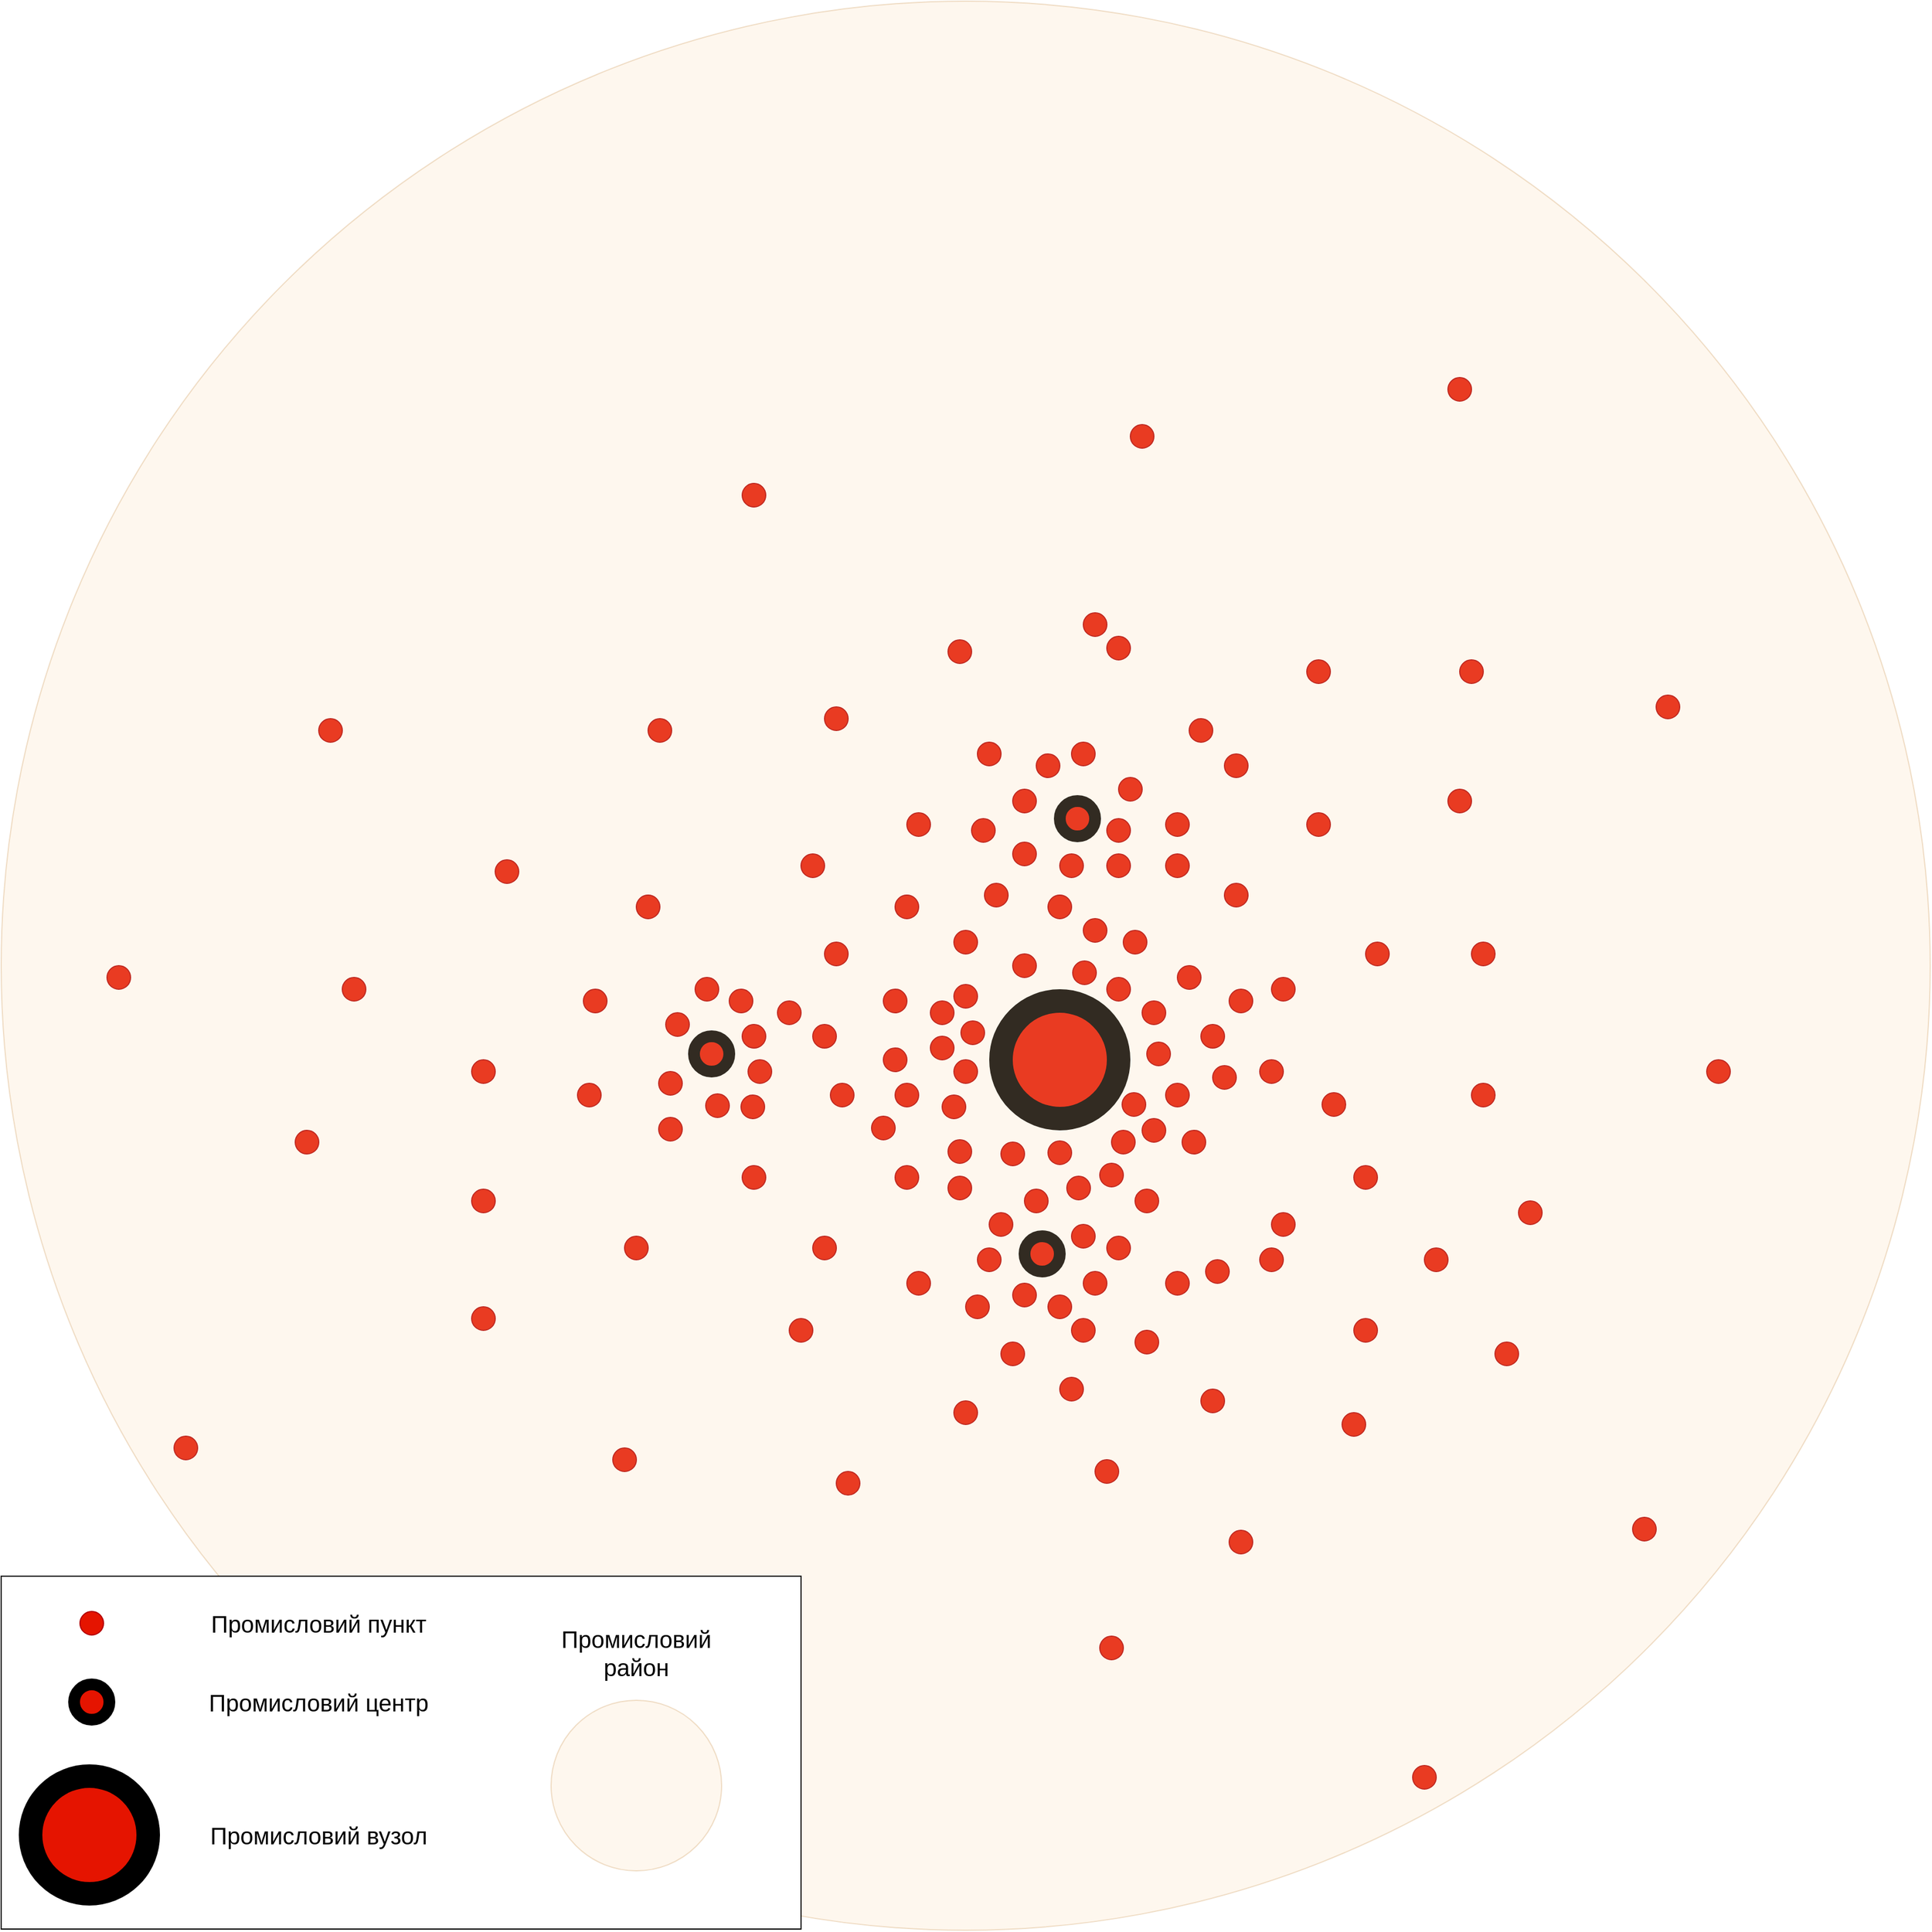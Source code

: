 <mxfile version="21.0.10" type="github">
  <diagram name="Сторінка-1" id="r7dgkBsnEA_tc87b1bkr">
    <mxGraphModel dx="2577" dy="2137" grid="1" gridSize="10" guides="1" tooltips="1" connect="1" arrows="1" fold="1" page="1" pageScale="1" pageWidth="827" pageHeight="1169" math="0" shadow="0">
      <root>
        <mxCell id="0" />
        <mxCell id="1" parent="0" />
        <mxCell id="TdsH9A1-HdxsGDDty9bt-1" value="" style="ellipse;whiteSpace=wrap;html=1;aspect=fixed;fillColor=#e51400;strokeColor=#B20000;fontColor=#ffffff;" parent="1" vertex="1">
          <mxGeometry x="370" y="760" width="20" height="20" as="geometry" />
        </mxCell>
        <mxCell id="TdsH9A1-HdxsGDDty9bt-2" value="" style="ellipse;whiteSpace=wrap;html=1;aspect=fixed;fillColor=#e51400;strokeColor=#B20000;fontColor=#ffffff;" parent="1" vertex="1">
          <mxGeometry x="210" y="940" width="20" height="20" as="geometry" />
        </mxCell>
        <mxCell id="TdsH9A1-HdxsGDDty9bt-4" value="" style="ellipse;whiteSpace=wrap;html=1;aspect=fixed;fillColor=#e51400;strokeColor=#B20000;fontColor=#ffffff;" parent="1" vertex="1">
          <mxGeometry x="404" y="870" width="20" height="20" as="geometry" />
        </mxCell>
        <mxCell id="TdsH9A1-HdxsGDDty9bt-5" value="" style="ellipse;whiteSpace=wrap;html=1;aspect=fixed;fillColor=#e51400;strokeColor=#B20000;fontColor=#ffffff;" parent="1" vertex="1">
          <mxGeometry x="510" y="760" width="20" height="20" as="geometry" />
        </mxCell>
        <mxCell id="TdsH9A1-HdxsGDDty9bt-6" value="" style="ellipse;whiteSpace=wrap;html=1;aspect=fixed;fillColor=#e51400;strokeColor=#B20000;fontColor=#ffffff;" parent="1" vertex="1">
          <mxGeometry x="350" y="980" width="20" height="20" as="geometry" />
        </mxCell>
        <mxCell id="TdsH9A1-HdxsGDDty9bt-7" value="" style="ellipse;whiteSpace=wrap;html=1;aspect=fixed;fillColor=#e51400;strokeColor=#B20000;fontColor=#ffffff;" parent="1" vertex="1">
          <mxGeometry x="510" y="920" width="20" height="20" as="geometry" />
        </mxCell>
        <mxCell id="TdsH9A1-HdxsGDDty9bt-8" value="" style="ellipse;whiteSpace=wrap;html=1;aspect=fixed;fillColor=#e51400;strokeColor=#B20000;fontColor=#ffffff;" parent="1" vertex="1">
          <mxGeometry x="590" y="850" width="20" height="20" as="geometry" />
        </mxCell>
        <mxCell id="TdsH9A1-HdxsGDDty9bt-9" value="" style="ellipse;whiteSpace=wrap;html=1;aspect=fixed;fillColor=#e51400;strokeColor=#B20000;fontColor=#ffffff;" parent="1" vertex="1">
          <mxGeometry x="290" y="830" width="20" height="20" as="geometry" />
        </mxCell>
        <mxCell id="TdsH9A1-HdxsGDDty9bt-10" value="" style="ellipse;whiteSpace=wrap;html=1;aspect=fixed;fillColor=#e51400;strokeColor=#B20000;fontColor=#ffffff;" parent="1" vertex="1">
          <mxGeometry x="440" y="680" width="20" height="20" as="geometry" />
        </mxCell>
        <mxCell id="TdsH9A1-HdxsGDDty9bt-11" value="" style="ellipse;whiteSpace=wrap;html=1;aspect=fixed;fillColor=#e51400;strokeColor=#B20000;fontColor=#ffffff;" parent="1" vertex="1">
          <mxGeometry x="430" y="940" width="20" height="20" as="geometry" />
        </mxCell>
        <mxCell id="TdsH9A1-HdxsGDDty9bt-12" value="" style="ellipse;whiteSpace=wrap;html=1;aspect=fixed;fillColor=#e51400;strokeColor=#B20000;fontColor=#ffffff;" parent="1" vertex="1">
          <mxGeometry x="430" y="780" width="20" height="20" as="geometry" />
        </mxCell>
        <mxCell id="TdsH9A1-HdxsGDDty9bt-14" value="" style="ellipse;whiteSpace=wrap;html=1;aspect=fixed;fillColor=#e51400;strokeColor=#B20000;fontColor=#ffffff;" parent="1" vertex="1">
          <mxGeometry x="290" y="760" width="20" height="20" as="geometry" />
        </mxCell>
        <mxCell id="TdsH9A1-HdxsGDDty9bt-15" value="" style="ellipse;whiteSpace=wrap;html=1;aspect=fixed;fillColor=#e51400;strokeColor=#B20000;fontColor=#ffffff;" parent="1" vertex="1">
          <mxGeometry x="563" y="788" width="20" height="20" as="geometry" />
        </mxCell>
        <mxCell id="TdsH9A1-HdxsGDDty9bt-16" value="" style="ellipse;whiteSpace=wrap;html=1;aspect=fixed;fillColor=#e51400;strokeColor=#B20000;fontColor=#ffffff;" parent="1" vertex="1">
          <mxGeometry x="520" y="690" width="20" height="20" as="geometry" />
        </mxCell>
        <mxCell id="TdsH9A1-HdxsGDDty9bt-18" value="" style="ellipse;whiteSpace=wrap;html=1;aspect=fixed;fillColor=#e51400;strokeColor=#B20000;fontColor=#ffffff;" parent="1" vertex="1">
          <mxGeometry x="351" y="676" width="20" height="20" as="geometry" />
        </mxCell>
        <mxCell id="TdsH9A1-HdxsGDDty9bt-20" value="" style="ellipse;whiteSpace=wrap;html=1;aspect=fixed;fillColor=#e51400;strokeColor=#B20000;fontColor=#ffffff;" parent="1" vertex="1">
          <mxGeometry x="520" y="890" width="20" height="20" as="geometry" />
        </mxCell>
        <mxCell id="TdsH9A1-HdxsGDDty9bt-23" value="" style="ellipse;whiteSpace=wrap;html=1;aspect=fixed;fillColor=#e51400;strokeColor=#B20000;fontColor=#ffffff;" parent="1" vertex="1">
          <mxGeometry x="200" y="850" width="20" height="20" as="geometry" />
        </mxCell>
        <mxCell id="TdsH9A1-HdxsGDDty9bt-25" value="" style="ellipse;whiteSpace=wrap;html=1;aspect=fixed;fillColor=#e51400;strokeColor=#B20000;fontColor=#ffffff;" parent="1" vertex="1">
          <mxGeometry x="190" y="750" width="20" height="20" as="geometry" />
        </mxCell>
        <mxCell id="TdsH9A1-HdxsGDDty9bt-27" value="" style="ellipse;whiteSpace=wrap;html=1;aspect=fixed;fillColor=#e51400;strokeColor=#B20000;fontColor=#ffffff;" parent="1" vertex="1">
          <mxGeometry x="480" y="610" width="20" height="20" as="geometry" />
        </mxCell>
        <mxCell id="TdsH9A1-HdxsGDDty9bt-28" value="" style="ellipse;whiteSpace=wrap;html=1;aspect=fixed;fillColor=#e51400;strokeColor=#B20000;fontColor=#ffffff;" parent="1" vertex="1">
          <mxGeometry x="380" y="585" width="20" height="20" as="geometry" />
        </mxCell>
        <mxCell id="TdsH9A1-HdxsGDDty9bt-29" value="" style="ellipse;whiteSpace=wrap;html=1;aspect=fixed;fillColor=#e51400;strokeColor=#B20000;fontColor=#ffffff;" parent="1" vertex="1">
          <mxGeometry x="250" y="650" width="20" height="20" as="geometry" />
        </mxCell>
        <mxCell id="TdsH9A1-HdxsGDDty9bt-31" value="" style="ellipse;whiteSpace=wrap;html=1;aspect=fixed;fillColor=#e51400;strokeColor=#B20000;fontColor=#ffffff;" parent="1" vertex="1">
          <mxGeometry x="460" y="1040" width="20" height="20" as="geometry" />
        </mxCell>
        <mxCell id="TdsH9A1-HdxsGDDty9bt-32" value="" style="ellipse;whiteSpace=wrap;html=1;aspect=fixed;fillColor=#e51400;strokeColor=#B20000;fontColor=#ffffff;" parent="1" vertex="1">
          <mxGeometry x="590" y="980" width="20" height="20" as="geometry" />
        </mxCell>
        <mxCell id="TdsH9A1-HdxsGDDty9bt-34" value="" style="ellipse;whiteSpace=wrap;html=1;aspect=fixed;fillColor=#e51400;strokeColor=#B20000;fontColor=#ffffff;" parent="1" vertex="1">
          <mxGeometry x="600" y="660" width="20" height="20" as="geometry" />
        </mxCell>
        <mxCell id="TdsH9A1-HdxsGDDty9bt-35" value="" style="ellipse;whiteSpace=wrap;html=1;aspect=fixed;fillColor=#e51400;strokeColor=#B20000;fontColor=#ffffff;" parent="1" vertex="1">
          <mxGeometry x="550" y="550" width="20" height="20" as="geometry" />
        </mxCell>
        <mxCell id="TdsH9A1-HdxsGDDty9bt-36" value="" style="ellipse;whiteSpace=wrap;html=1;aspect=fixed;fillColor=#e51400;strokeColor=#B20000;fontColor=#ffffff;" parent="1" vertex="1">
          <mxGeometry x="650" y="920" width="20" height="20" as="geometry" />
        </mxCell>
        <mxCell id="TdsH9A1-HdxsGDDty9bt-37" value="" style="ellipse;whiteSpace=wrap;html=1;aspect=fixed;fillColor=#e51400;strokeColor=#B20000;fontColor=#ffffff;" parent="1" vertex="1">
          <mxGeometry x="250" y="1050" width="20" height="20" as="geometry" />
        </mxCell>
        <mxCell id="TdsH9A1-HdxsGDDty9bt-38" value="" style="ellipse;whiteSpace=wrap;html=1;aspect=fixed;fillColor=#e51400;strokeColor=#B20000;fontColor=#ffffff;" parent="1" vertex="1">
          <mxGeometry x="270" y="490" width="20" height="20" as="geometry" />
        </mxCell>
        <mxCell id="TdsH9A1-HdxsGDDty9bt-39" value="" style="ellipse;whiteSpace=wrap;html=1;aspect=fixed;fillColor=#e51400;strokeColor=#B20000;fontColor=#ffffff;" parent="1" vertex="1">
          <mxGeometry x="120" y="585" width="20" height="20" as="geometry" />
        </mxCell>
        <mxCell id="TdsH9A1-HdxsGDDty9bt-40" value="" style="ellipse;whiteSpace=wrap;html=1;aspect=fixed;fillColor=#e51400;strokeColor=#B20000;fontColor=#ffffff;" parent="1" vertex="1">
          <mxGeometry x="110" y="980" width="20" height="20" as="geometry" />
        </mxCell>
        <mxCell id="TdsH9A1-HdxsGDDty9bt-41" value="" style="ellipse;whiteSpace=wrap;html=1;aspect=fixed;fillColor=#e51400;strokeColor=#B20000;fontColor=#ffffff;" parent="1" vertex="1">
          <mxGeometry x="370" y="1100" width="20" height="20" as="geometry" />
        </mxCell>
        <mxCell id="TdsH9A1-HdxsGDDty9bt-42" value="" style="ellipse;whiteSpace=wrap;html=1;aspect=fixed;fillColor=#e51400;strokeColor=#B20000;fontColor=#ffffff;" parent="1" vertex="1">
          <mxGeometry x="690" y="780" width="20" height="20" as="geometry" />
        </mxCell>
        <mxCell id="TdsH9A1-HdxsGDDty9bt-43" value="" style="ellipse;whiteSpace=wrap;html=1;aspect=fixed;fillColor=#e51400;strokeColor=#B20000;fontColor=#ffffff;" parent="1" vertex="1">
          <mxGeometry x="70" y="850" width="20" height="20" as="geometry" />
        </mxCell>
        <mxCell id="TdsH9A1-HdxsGDDty9bt-45" value="" style="ellipse;whiteSpace=wrap;html=1;aspect=fixed;fillColor=#e51400;strokeColor=#B20000;fontColor=#ffffff;" parent="1" vertex="1">
          <mxGeometry x="70" y="730" width="20" height="20" as="geometry" />
        </mxCell>
        <mxCell id="TdsH9A1-HdxsGDDty9bt-46" value="" style="ellipse;whiteSpace=wrap;html=1;aspect=fixed;fillColor=#e51400;strokeColor=#B20000;fontColor=#ffffff;" parent="1" vertex="1">
          <mxGeometry x="580" y="1060" width="20" height="20" as="geometry" />
        </mxCell>
        <mxCell id="TdsH9A1-HdxsGDDty9bt-47" value="" style="ellipse;whiteSpace=wrap;html=1;aspect=fixed;fillColor=#e51400;strokeColor=#B20000;fontColor=#ffffff;" parent="1" vertex="1">
          <mxGeometry x="450" y="470" width="20" height="20" as="geometry" />
        </mxCell>
        <mxCell id="TdsH9A1-HdxsGDDty9bt-48" value="" style="ellipse;whiteSpace=wrap;html=1;aspect=fixed;fillColor=#e51400;strokeColor=#B20000;fontColor=#ffffff;" parent="1" vertex="1">
          <mxGeometry x="140" y="460" width="20" height="20" as="geometry" />
        </mxCell>
        <mxCell id="TdsH9A1-HdxsGDDty9bt-49" value="" style="ellipse;whiteSpace=wrap;html=1;aspect=fixed;fillColor=#e51400;strokeColor=#B20000;fontColor=#ffffff;" parent="1" vertex="1">
          <mxGeometry x="210" y="550" width="20" height="20" as="geometry" />
        </mxCell>
        <mxCell id="TdsH9A1-HdxsGDDty9bt-50" value="" style="ellipse;whiteSpace=wrap;html=1;aspect=fixed;fillColor=#e51400;strokeColor=#B20000;fontColor=#ffffff;" parent="1" vertex="1">
          <mxGeometry x="710" y="1000" width="20" height="20" as="geometry" />
        </mxCell>
        <mxCell id="TdsH9A1-HdxsGDDty9bt-51" value="" style="ellipse;whiteSpace=wrap;html=1;aspect=fixed;fillColor=#e51400;strokeColor=#B20000;fontColor=#ffffff;" parent="1" vertex="1">
          <mxGeometry x="360" y="380" width="20" height="20" as="geometry" />
        </mxCell>
        <mxCell id="TdsH9A1-HdxsGDDty9bt-52" value="" style="ellipse;whiteSpace=wrap;html=1;aspect=fixed;fillColor=#e51400;strokeColor=#B20000;fontColor=#ffffff;" parent="1" vertex="1">
          <mxGeometry x="670" y="530" width="20" height="20" as="geometry" />
        </mxCell>
        <mxCell id="TdsH9A1-HdxsGDDty9bt-53" value="" style="ellipse;whiteSpace=wrap;html=1;aspect=fixed;fillColor=#e51400;strokeColor=#B20000;fontColor=#ffffff;" parent="1" vertex="1">
          <mxGeometry x="690" y="660" width="20" height="20" as="geometry" />
        </mxCell>
        <mxCell id="TdsH9A1-HdxsGDDty9bt-54" value="" style="ellipse;whiteSpace=wrap;html=1;aspect=fixed;fillColor=#e51400;strokeColor=#B20000;fontColor=#ffffff;" parent="1" vertex="1">
          <mxGeometry x="730" y="880" width="20" height="20" as="geometry" />
        </mxCell>
        <mxCell id="TdsH9A1-HdxsGDDty9bt-55" value="" style="ellipse;whiteSpace=wrap;html=1;aspect=fixed;fillColor=#e51400;strokeColor=#B20000;fontColor=#ffffff;" parent="1" vertex="1">
          <mxGeometry x="-20" y="620" width="20" height="20" as="geometry" />
        </mxCell>
        <mxCell id="TdsH9A1-HdxsGDDty9bt-56" value="" style="ellipse;whiteSpace=wrap;html=1;aspect=fixed;fillColor=#e51400;strokeColor=#B20000;fontColor=#ffffff;" parent="1" vertex="1">
          <mxGeometry x="-10" y="470" width="20" height="20" as="geometry" />
        </mxCell>
        <mxCell id="TdsH9A1-HdxsGDDty9bt-57" value="" style="ellipse;whiteSpace=wrap;html=1;aspect=fixed;fillColor=#e51400;strokeColor=#B20000;fontColor=#ffffff;" parent="1" vertex="1">
          <mxGeometry x="-70" y="780" width="20" height="20" as="geometry" />
        </mxCell>
        <mxCell id="TdsH9A1-HdxsGDDty9bt-150" value="" style="ellipse;whiteSpace=wrap;html=1;aspect=fixed;fillColor=#e51400;strokeColor=#B20000;fontColor=#ffffff;" parent="1" vertex="1">
          <mxGeometry x="350" y="490" width="20" height="20" as="geometry" />
        </mxCell>
        <mxCell id="TdsH9A1-HdxsGDDty9bt-152" value="" style="ellipse;whiteSpace=wrap;html=1;aspect=fixed;fillColor=#e51400;strokeColor=#B20000;fontColor=#ffffff;" parent="1" vertex="1">
          <mxGeometry x="380" y="400" width="20" height="20" as="geometry" />
        </mxCell>
        <mxCell id="TdsH9A1-HdxsGDDty9bt-153" value="" style="ellipse;whiteSpace=wrap;html=1;aspect=fixed;fillColor=#e51400;strokeColor=#B20000;fontColor=#ffffff;" parent="1" vertex="1">
          <mxGeometry x="550" y="420" width="20" height="20" as="geometry" />
        </mxCell>
        <mxCell id="TdsH9A1-HdxsGDDty9bt-154" value="" style="ellipse;whiteSpace=wrap;html=1;aspect=fixed;fillColor=#e51400;strokeColor=#B20000;fontColor=#ffffff;" parent="1" vertex="1">
          <mxGeometry x="245" y="403" width="20" height="20" as="geometry" />
        </mxCell>
        <mxCell id="TdsH9A1-HdxsGDDty9bt-155" value="" style="ellipse;whiteSpace=wrap;html=1;aspect=fixed;fillColor=#e51400;strokeColor=#B20000;fontColor=#ffffff;" parent="1" vertex="1">
          <mxGeometry x="-30" y="910" width="20" height="20" as="geometry" />
        </mxCell>
        <mxCell id="TdsH9A1-HdxsGDDty9bt-156" value="" style="ellipse;whiteSpace=wrap;html=1;aspect=fixed;fillColor=#e51400;strokeColor=#B20000;fontColor=#ffffff;" parent="1" vertex="1">
          <mxGeometry x="400" y="220" width="20" height="20" as="geometry" />
        </mxCell>
        <mxCell id="TdsH9A1-HdxsGDDty9bt-157" value="" style="ellipse;whiteSpace=wrap;html=1;aspect=fixed;fillColor=#e51400;strokeColor=#B20000;fontColor=#ffffff;" parent="1" vertex="1">
          <mxGeometry x="680" y="420" width="20" height="20" as="geometry" />
        </mxCell>
        <mxCell id="TdsH9A1-HdxsGDDty9bt-158" value="" style="ellipse;whiteSpace=wrap;html=1;aspect=fixed;fillColor=#e51400;strokeColor=#B20000;fontColor=#ffffff;" parent="1" vertex="1">
          <mxGeometry x="430" y="550" width="20" height="20" as="geometry" />
        </mxCell>
        <mxCell id="TdsH9A1-HdxsGDDty9bt-159" value="" style="ellipse;whiteSpace=wrap;html=1;aspect=fixed;fillColor=#e51400;strokeColor=#B20000;fontColor=#ffffff;" parent="1" vertex="1">
          <mxGeometry x="300" y="575" width="20" height="20" as="geometry" />
        </mxCell>
        <mxCell id="TdsH9A1-HdxsGDDty9bt-160" value="" style="ellipse;whiteSpace=wrap;html=1;aspect=fixed;fillColor=#e51400;strokeColor=#B20000;fontColor=#ffffff;" parent="1" vertex="1">
          <mxGeometry x="140" y="660" width="20" height="20" as="geometry" />
        </mxCell>
        <mxCell id="TdsH9A1-HdxsGDDty9bt-161" value="" style="ellipse;whiteSpace=wrap;html=1;aspect=fixed;fillColor=#e51400;strokeColor=#B20000;fontColor=#ffffff;" parent="1" vertex="1">
          <mxGeometry x="130" y="910" width="20" height="20" as="geometry" />
        </mxCell>
        <mxCell id="TdsH9A1-HdxsGDDty9bt-163" value="" style="ellipse;whiteSpace=wrap;html=1;aspect=fixed;fillColor=#e51400;strokeColor=#B20000;fontColor=#ffffff;" parent="1" vertex="1">
          <mxGeometry x="480" y="500" width="20" height="20" as="geometry" />
        </mxCell>
        <mxCell id="TdsH9A1-HdxsGDDty9bt-164" value="" style="ellipse;whiteSpace=wrap;html=1;aspect=fixed;fillColor=#e51400;strokeColor=#B20000;fontColor=#ffffff;" parent="1" vertex="1">
          <mxGeometry x="394" y="650" width="20" height="20" as="geometry" />
        </mxCell>
        <mxCell id="TdsH9A1-HdxsGDDty9bt-166" value="" style="ellipse;whiteSpace=wrap;html=1;aspect=fixed;fillColor=#e51400;strokeColor=#B20000;fontColor=#ffffff;" parent="1" vertex="1">
          <mxGeometry x="390" y="520" width="20" height="20" as="geometry" />
        </mxCell>
        <mxCell id="TdsH9A1-HdxsGDDty9bt-167" value="" style="ellipse;whiteSpace=wrap;html=1;aspect=fixed;fillColor=#e51400;strokeColor=#000000;fontColor=#ffffff;strokeWidth=10;" parent="1" vertex="1">
          <mxGeometry x="340" y="540" width="30" height="30" as="geometry" />
        </mxCell>
        <mxCell id="TdsH9A1-HdxsGDDty9bt-168" value="" style="ellipse;whiteSpace=wrap;html=1;aspect=fixed;fillColor=#e51400;strokeColor=#B20000;fontColor=#ffffff;" parent="1" vertex="1">
          <mxGeometry x="300" y="530" width="20" height="20" as="geometry" />
        </mxCell>
        <mxCell id="TdsH9A1-HdxsGDDty9bt-169" value="" style="ellipse;whiteSpace=wrap;html=1;aspect=fixed;fillColor=#e51400;strokeColor=#B20000;fontColor=#ffffff;" parent="1" vertex="1">
          <mxGeometry x="330" y="620" width="20" height="20" as="geometry" />
        </mxCell>
        <mxCell id="TdsH9A1-HdxsGDDty9bt-170" value="" style="ellipse;whiteSpace=wrap;html=1;aspect=fixed;fillColor=#e51400;strokeColor=#B20000;fontColor=#ffffff;" parent="1" vertex="1">
          <mxGeometry x="320" y="500" width="20" height="20" as="geometry" />
        </mxCell>
        <mxCell id="TdsH9A1-HdxsGDDty9bt-171" value="" style="ellipse;whiteSpace=wrap;html=1;aspect=fixed;fillColor=#e51400;strokeColor=#B20000;fontColor=#ffffff;" parent="1" vertex="1">
          <mxGeometry x="380" y="555" width="20" height="20" as="geometry" />
        </mxCell>
        <mxCell id="TdsH9A1-HdxsGDDty9bt-172" value="" style="ellipse;whiteSpace=wrap;html=1;aspect=fixed;fillColor=#e51400;strokeColor=#B20000;fontColor=#ffffff;" parent="1" vertex="1">
          <mxGeometry x="340" y="585" width="20" height="20" as="geometry" />
        </mxCell>
        <mxCell id="TdsH9A1-HdxsGDDty9bt-173" value="" style="ellipse;whiteSpace=wrap;html=1;aspect=fixed;fillColor=#e51400;strokeColor=#B20000;fontColor=#ffffff;" parent="1" vertex="1">
          <mxGeometry x="265" y="555" width="20" height="20" as="geometry" />
        </mxCell>
        <mxCell id="TdsH9A1-HdxsGDDty9bt-174" value="" style="ellipse;whiteSpace=wrap;html=1;aspect=fixed;fillColor=#e51400;strokeColor=#B20000;fontColor=#ffffff;" parent="1" vertex="1">
          <mxGeometry x="430" y="585" width="20" height="20" as="geometry" />
        </mxCell>
        <mxCell id="TdsH9A1-HdxsGDDty9bt-176" value="" style="ellipse;whiteSpace=wrap;html=1;aspect=fixed;fillColor=#e51400;strokeColor=#000000;fontColor=#ffffff;strokeWidth=10;" parent="1" vertex="1">
          <mxGeometry x="310" y="910" width="30" height="30" as="geometry" />
        </mxCell>
        <mxCell id="TdsH9A1-HdxsGDDty9bt-178" value="" style="ellipse;whiteSpace=wrap;html=1;aspect=fixed;fillColor=#e51400;strokeColor=#B20000;fontColor=#ffffff;" parent="1" vertex="1">
          <mxGeometry x="346" y="859" width="20" height="20" as="geometry" />
        </mxCell>
        <mxCell id="TdsH9A1-HdxsGDDty9bt-180" value="" style="ellipse;whiteSpace=wrap;html=1;aspect=fixed;fillColor=#e51400;strokeColor=#B20000;fontColor=#ffffff;" parent="1" vertex="1">
          <mxGeometry x="360" y="940" width="20" height="20" as="geometry" />
        </mxCell>
        <mxCell id="TdsH9A1-HdxsGDDty9bt-181" value="" style="ellipse;whiteSpace=wrap;html=1;aspect=fixed;fillColor=#e51400;strokeColor=#B20000;fontColor=#ffffff;" parent="1" vertex="1">
          <mxGeometry x="300" y="950" width="20" height="20" as="geometry" />
        </mxCell>
        <mxCell id="TdsH9A1-HdxsGDDty9bt-182" value="" style="ellipse;whiteSpace=wrap;html=1;aspect=fixed;fillColor=#e51400;strokeColor=#B20000;fontColor=#ffffff;" parent="1" vertex="1">
          <mxGeometry x="330" y="960" width="20" height="20" as="geometry" />
        </mxCell>
        <mxCell id="TdsH9A1-HdxsGDDty9bt-183" value="" style="ellipse;whiteSpace=wrap;html=1;aspect=fixed;fillColor=#e51400;strokeColor=#B20000;fontColor=#ffffff;" parent="1" vertex="1">
          <mxGeometry x="350" y="900" width="20" height="20" as="geometry" />
        </mxCell>
        <mxCell id="TdsH9A1-HdxsGDDty9bt-184" value="" style="ellipse;whiteSpace=wrap;html=1;aspect=fixed;fillColor=#e51400;strokeColor=#B20000;fontColor=#ffffff;" parent="1" vertex="1">
          <mxGeometry x="464" y="930" width="20" height="20" as="geometry" />
        </mxCell>
        <mxCell id="TdsH9A1-HdxsGDDty9bt-186" value="" style="ellipse;whiteSpace=wrap;html=1;aspect=fixed;fillColor=#e51400;strokeColor=#B20000;fontColor=#ffffff;" parent="1" vertex="1">
          <mxGeometry x="270" y="920" width="20" height="20" as="geometry" />
        </mxCell>
        <mxCell id="TdsH9A1-HdxsGDDty9bt-187" value="" style="ellipse;whiteSpace=wrap;html=1;aspect=fixed;fillColor=#e51400;strokeColor=#B20000;fontColor=#ffffff;" parent="1" vertex="1">
          <mxGeometry x="310" y="870" width="20" height="20" as="geometry" />
        </mxCell>
        <mxCell id="TdsH9A1-HdxsGDDty9bt-188" value="" style="ellipse;whiteSpace=wrap;html=1;aspect=fixed;fillColor=#e51400;strokeColor=#B20000;fontColor=#ffffff;" parent="1" vertex="1">
          <mxGeometry x="280" y="890" width="20" height="20" as="geometry" />
        </mxCell>
        <mxCell id="TdsH9A1-HdxsGDDty9bt-189" value="" style="ellipse;whiteSpace=wrap;html=1;aspect=fixed;fillColor=#e51400;strokeColor=#B20000;fontColor=#ffffff;" parent="1" vertex="1">
          <mxGeometry x="380" y="910" width="20" height="20" as="geometry" />
        </mxCell>
        <mxCell id="TdsH9A1-HdxsGDDty9bt-190" value="" style="ellipse;whiteSpace=wrap;html=1;aspect=fixed;fillColor=#e51400;strokeColor=#B20000;fontColor=#ffffff;" parent="1" vertex="1">
          <mxGeometry x="260" y="960" width="20" height="20" as="geometry" />
        </mxCell>
        <mxCell id="TdsH9A1-HdxsGDDty9bt-192" value="" style="ellipse;whiteSpace=wrap;html=1;aspect=fixed;fillColor=#e51400;strokeColor=#B20000;fontColor=#ffffff;" parent="1" vertex="1">
          <mxGeometry x="290" y="1000" width="20" height="20" as="geometry" />
        </mxCell>
        <mxCell id="TdsH9A1-HdxsGDDty9bt-193" value="" style="ellipse;whiteSpace=wrap;html=1;aspect=fixed;fillColor=#e51400;strokeColor=#B20000;fontColor=#ffffff;" parent="1" vertex="1">
          <mxGeometry x="404" y="990" width="20" height="20" as="geometry" />
        </mxCell>
        <mxCell id="TdsH9A1-HdxsGDDty9bt-194" value="" style="ellipse;whiteSpace=wrap;html=1;aspect=fixed;fillColor=#e51400;strokeColor=#B20000;fontColor=#ffffff;" parent="1" vertex="1">
          <mxGeometry x="340" y="1030" width="20" height="20" as="geometry" />
        </mxCell>
        <mxCell id="TdsH9A1-HdxsGDDty9bt-195" value="" style="ellipse;whiteSpace=wrap;html=1;aspect=fixed;fillColor=#e51400;strokeColor=#000000;fontColor=#ffffff;strokeWidth=10;" parent="1" vertex="1">
          <mxGeometry x="29" y="740" width="30" height="30" as="geometry" />
        </mxCell>
        <mxCell id="TdsH9A1-HdxsGDDty9bt-197" value="" style="ellipse;whiteSpace=wrap;html=1;aspect=fixed;fillColor=#e51400;strokeColor=#B20000;fontColor=#ffffff;" parent="1" vertex="1">
          <mxGeometry x="100" y="710" width="20" height="20" as="geometry" />
        </mxCell>
        <mxCell id="TdsH9A1-HdxsGDDty9bt-198" value="" style="ellipse;whiteSpace=wrap;html=1;aspect=fixed;fillColor=#e51400;strokeColor=#B20000;fontColor=#ffffff;" parent="1" vertex="1">
          <mxGeometry x="30" y="690" width="20" height="20" as="geometry" />
        </mxCell>
        <mxCell id="TdsH9A1-HdxsGDDty9bt-199" value="" style="ellipse;whiteSpace=wrap;html=1;aspect=fixed;fillColor=#e51400;strokeColor=#B20000;fontColor=#ffffff;" parent="1" vertex="1">
          <mxGeometry x="69" y="790" width="20" height="20" as="geometry" />
        </mxCell>
        <mxCell id="TdsH9A1-HdxsGDDty9bt-200" value="" style="ellipse;whiteSpace=wrap;html=1;aspect=fixed;fillColor=#e51400;strokeColor=#B20000;fontColor=#ffffff;" parent="1" vertex="1">
          <mxGeometry x="-1" y="770" width="20" height="20" as="geometry" />
        </mxCell>
        <mxCell id="TdsH9A1-HdxsGDDty9bt-201" value="" style="ellipse;whiteSpace=wrap;html=1;aspect=fixed;fillColor=#e51400;strokeColor=#B20000;fontColor=#ffffff;" parent="1" vertex="1">
          <mxGeometry x="145" y="780" width="20" height="20" as="geometry" />
        </mxCell>
        <mxCell id="TdsH9A1-HdxsGDDty9bt-202" value="" style="ellipse;whiteSpace=wrap;html=1;aspect=fixed;fillColor=#e51400;strokeColor=#B20000;fontColor=#ffffff;" parent="1" vertex="1">
          <mxGeometry x="75" y="760" width="20" height="20" as="geometry" />
        </mxCell>
        <mxCell id="TdsH9A1-HdxsGDDty9bt-204" value="" style="ellipse;whiteSpace=wrap;html=1;aspect=fixed;fillColor=#e51400;strokeColor=#B20000;fontColor=#ffffff;" parent="1" vertex="1">
          <mxGeometry x="5" y="720" width="20" height="20" as="geometry" />
        </mxCell>
        <mxCell id="TdsH9A1-HdxsGDDty9bt-205" value="" style="ellipse;whiteSpace=wrap;html=1;aspect=fixed;fillColor=#e51400;strokeColor=#B20000;fontColor=#ffffff;" parent="1" vertex="1">
          <mxGeometry x="-65" y="700" width="20" height="20" as="geometry" />
        </mxCell>
        <mxCell id="TdsH9A1-HdxsGDDty9bt-206" value="" style="ellipse;whiteSpace=wrap;html=1;aspect=fixed;fillColor=#e51400;strokeColor=#B20000;fontColor=#ffffff;" parent="1" vertex="1">
          <mxGeometry x="-1" y="809" width="20" height="20" as="geometry" />
        </mxCell>
        <mxCell id="TdsH9A1-HdxsGDDty9bt-207" value="" style="ellipse;whiteSpace=wrap;html=1;aspect=fixed;fillColor=#e51400;strokeColor=#B20000;fontColor=#ffffff;" parent="1" vertex="1">
          <mxGeometry x="39" y="789" width="20" height="20" as="geometry" />
        </mxCell>
        <mxCell id="TdsH9A1-HdxsGDDty9bt-208" value="" style="ellipse;whiteSpace=wrap;html=1;aspect=fixed;fillColor=#e51400;strokeColor=#B20000;fontColor=#ffffff;" parent="1" vertex="1">
          <mxGeometry x="59" y="700" width="20" height="20" as="geometry" />
        </mxCell>
        <mxCell id="TdsH9A1-HdxsGDDty9bt-209" value="" style="ellipse;whiteSpace=wrap;html=1;aspect=fixed;fillColor=#e51400;strokeColor=#B20000;fontColor=#ffffff;" parent="1" vertex="1">
          <mxGeometry x="-40" y="1090" width="20" height="20" as="geometry" />
        </mxCell>
        <mxCell id="TdsH9A1-HdxsGDDty9bt-210" value="" style="ellipse;whiteSpace=wrap;html=1;aspect=fixed;fillColor=#e51400;strokeColor=#B20000;fontColor=#ffffff;" parent="1" vertex="1">
          <mxGeometry x="150" y="1110" width="20" height="20" as="geometry" />
        </mxCell>
        <mxCell id="TdsH9A1-HdxsGDDty9bt-211" value="" style="ellipse;whiteSpace=wrap;html=1;aspect=fixed;fillColor=#e51400;strokeColor=#B20000;fontColor=#ffffff;" parent="1" vertex="1">
          <mxGeometry x="374" y="1250" width="20" height="20" as="geometry" />
        </mxCell>
        <mxCell id="TdsH9A1-HdxsGDDty9bt-212" value="" style="ellipse;whiteSpace=wrap;html=1;aspect=fixed;fillColor=#e51400;strokeColor=#B20000;fontColor=#ffffff;" parent="1" vertex="1">
          <mxGeometry x="640" y="1360" width="20" height="20" as="geometry" />
        </mxCell>
        <mxCell id="TdsH9A1-HdxsGDDty9bt-213" value="" style="ellipse;whiteSpace=wrap;html=1;aspect=fixed;fillColor=#e51400;strokeColor=#B20000;fontColor=#ffffff;" parent="1" vertex="1">
          <mxGeometry x="827" y="1149" width="20" height="20" as="geometry" />
        </mxCell>
        <mxCell id="TdsH9A1-HdxsGDDty9bt-214" value="" style="ellipse;whiteSpace=wrap;html=1;aspect=fixed;fillColor=#e51400;strokeColor=#B20000;fontColor=#ffffff;" parent="1" vertex="1">
          <mxGeometry x="890" y="760" width="20" height="20" as="geometry" />
        </mxCell>
        <mxCell id="TdsH9A1-HdxsGDDty9bt-215" value="" style="ellipse;whiteSpace=wrap;html=1;aspect=fixed;fillColor=#e51400;strokeColor=#B20000;fontColor=#ffffff;" parent="1" vertex="1">
          <mxGeometry x="70" y="270" width="20" height="20" as="geometry" />
        </mxCell>
        <mxCell id="TdsH9A1-HdxsGDDty9bt-216" value="" style="ellipse;whiteSpace=wrap;html=1;aspect=fixed;fillColor=#e51400;strokeColor=#B20000;fontColor=#ffffff;" parent="1" vertex="1">
          <mxGeometry x="847" y="450" width="20" height="20" as="geometry" />
        </mxCell>
        <mxCell id="TdsH9A1-HdxsGDDty9bt-217" value="" style="ellipse;whiteSpace=wrap;html=1;aspect=fixed;fillColor=#e51400;strokeColor=#B20000;fontColor=#ffffff;" parent="1" vertex="1">
          <mxGeometry x="484" y="1160" width="20" height="20" as="geometry" />
        </mxCell>
        <mxCell id="TdsH9A1-HdxsGDDty9bt-218" value="" style="ellipse;whiteSpace=wrap;html=1;aspect=fixed;fillColor=#e51400;strokeColor=#B20000;fontColor=#ffffff;" parent="1" vertex="1">
          <mxGeometry x="-290" y="470" width="20" height="20" as="geometry" />
        </mxCell>
        <mxCell id="TdsH9A1-HdxsGDDty9bt-219" value="" style="ellipse;whiteSpace=wrap;html=1;aspect=fixed;fillColor=#e51400;strokeColor=#B20000;fontColor=#ffffff;" parent="1" vertex="1">
          <mxGeometry x="-160" y="760" width="20" height="20" as="geometry" />
        </mxCell>
        <mxCell id="TdsH9A1-HdxsGDDty9bt-220" value="" style="ellipse;whiteSpace=wrap;html=1;aspect=fixed;fillColor=#e51400;strokeColor=#B20000;fontColor=#ffffff;" parent="1" vertex="1">
          <mxGeometry x="-160" y="870" width="20" height="20" as="geometry" />
        </mxCell>
        <mxCell id="TdsH9A1-HdxsGDDty9bt-221" value="" style="ellipse;whiteSpace=wrap;html=1;aspect=fixed;fillColor=#e51400;strokeColor=#B20000;fontColor=#ffffff;" parent="1" vertex="1">
          <mxGeometry x="-140" y="590" width="20" height="20" as="geometry" />
        </mxCell>
        <mxCell id="TdsH9A1-HdxsGDDty9bt-222" value="" style="ellipse;whiteSpace=wrap;html=1;aspect=fixed;fillColor=#e51400;strokeColor=#B20000;fontColor=#ffffff;" parent="1" vertex="1">
          <mxGeometry x="-310" y="820" width="20" height="20" as="geometry" />
        </mxCell>
        <mxCell id="TdsH9A1-HdxsGDDty9bt-223" value="" style="ellipse;whiteSpace=wrap;html=1;aspect=fixed;fillColor=#e51400;strokeColor=#B20000;fontColor=#ffffff;" parent="1" vertex="1">
          <mxGeometry x="-270" y="690" width="20" height="20" as="geometry" />
        </mxCell>
        <mxCell id="TdsH9A1-HdxsGDDty9bt-224" value="" style="ellipse;whiteSpace=wrap;html=1;aspect=fixed;fillColor=#e51400;strokeColor=#B20000;fontColor=#ffffff;" parent="1" vertex="1">
          <mxGeometry x="-160" y="970" width="20" height="20" as="geometry" />
        </mxCell>
        <mxCell id="TdsH9A1-HdxsGDDty9bt-225" value="" style="ellipse;whiteSpace=wrap;html=1;aspect=fixed;fillColor=#e51400;strokeColor=#B20000;fontColor=#ffffff;" parent="1" vertex="1">
          <mxGeometry x="-470" y="680" width="20" height="20" as="geometry" />
        </mxCell>
        <mxCell id="TdsH9A1-HdxsGDDty9bt-226" value="" style="ellipse;whiteSpace=wrap;html=1;aspect=fixed;fillColor=#e51400;strokeColor=#B20000;fontColor=#ffffff;" parent="1" vertex="1">
          <mxGeometry x="-413" y="1080" width="20" height="20" as="geometry" />
        </mxCell>
        <mxCell id="TdsH9A1-HdxsGDDty9bt-228" value="" style="ellipse;whiteSpace=wrap;html=1;aspect=fixed;fillColor=#e51400;strokeColor=#000000;fontColor=#ffffff;strokeWidth=20;" parent="1" vertex="1">
          <mxGeometry x="290" y="710" width="100" height="100" as="geometry" />
        </mxCell>
        <mxCell id="TdsH9A1-HdxsGDDty9bt-229" value="" style="ellipse;whiteSpace=wrap;html=1;aspect=fixed;fillColor=#e51400;strokeColor=#B20000;fontColor=#ffffff;" parent="1" vertex="1">
          <mxGeometry x="190" y="700" width="20" height="20" as="geometry" />
        </mxCell>
        <mxCell id="TdsH9A1-HdxsGDDty9bt-230" value="" style="ellipse;whiteSpace=wrap;html=1;aspect=fixed;fillColor=#e51400;strokeColor=#B20000;fontColor=#ffffff;" parent="1" vertex="1">
          <mxGeometry x="230" y="710" width="20" height="20" as="geometry" />
        </mxCell>
        <mxCell id="TdsH9A1-HdxsGDDty9bt-231" value="" style="ellipse;whiteSpace=wrap;html=1;aspect=fixed;fillColor=#e51400;strokeColor=#B20000;fontColor=#ffffff;" parent="1" vertex="1">
          <mxGeometry x="240" y="790" width="20" height="20" as="geometry" />
        </mxCell>
        <mxCell id="TdsH9A1-HdxsGDDty9bt-232" value="" style="ellipse;whiteSpace=wrap;html=1;aspect=fixed;fillColor=#e51400;strokeColor=#B20000;fontColor=#ffffff;" parent="1" vertex="1">
          <mxGeometry x="384" y="820" width="20" height="20" as="geometry" />
        </mxCell>
        <mxCell id="TdsH9A1-HdxsGDDty9bt-234" value="" style="ellipse;whiteSpace=wrap;html=1;aspect=fixed;fillColor=#e51400;strokeColor=#B20000;fontColor=#ffffff;" parent="1" vertex="1">
          <mxGeometry x="300" y="670" width="20" height="20" as="geometry" />
        </mxCell>
        <mxCell id="TdsH9A1-HdxsGDDty9bt-235" value="" style="ellipse;whiteSpace=wrap;html=1;aspect=fixed;fillColor=#e51400;strokeColor=#B20000;fontColor=#ffffff;" parent="1" vertex="1">
          <mxGeometry x="410" y="710" width="20" height="20" as="geometry" />
        </mxCell>
        <mxCell id="TdsH9A1-HdxsGDDty9bt-236" value="" style="ellipse;whiteSpace=wrap;html=1;aspect=fixed;fillColor=#e51400;strokeColor=#B20000;fontColor=#ffffff;" parent="1" vertex="1">
          <mxGeometry x="444" y="820" width="20" height="20" as="geometry" />
        </mxCell>
        <mxCell id="TdsH9A1-HdxsGDDty9bt-237" value="" style="ellipse;whiteSpace=wrap;html=1;aspect=fixed;fillColor=#e51400;strokeColor=#B20000;fontColor=#ffffff;" parent="1" vertex="1">
          <mxGeometry x="230" y="740" width="20" height="20" as="geometry" />
        </mxCell>
        <mxCell id="TdsH9A1-HdxsGDDty9bt-238" value="" style="ellipse;whiteSpace=wrap;html=1;aspect=fixed;fillColor=#e51400;strokeColor=#B20000;fontColor=#ffffff;" parent="1" vertex="1">
          <mxGeometry x="250" y="696" width="20" height="20" as="geometry" />
        </mxCell>
        <mxCell id="TdsH9A1-HdxsGDDty9bt-239" value="" style="ellipse;whiteSpace=wrap;html=1;aspect=fixed;fillColor=#e51400;strokeColor=#B20000;fontColor=#ffffff;" parent="1" vertex="1">
          <mxGeometry x="256" y="727" width="20" height="20" as="geometry" />
        </mxCell>
        <mxCell id="TdsH9A1-HdxsGDDty9bt-240" value="" style="ellipse;whiteSpace=wrap;html=1;aspect=fixed;fillColor=#e51400;strokeColor=#B20000;fontColor=#ffffff;" parent="1" vertex="1">
          <mxGeometry x="414" y="745" width="20" height="20" as="geometry" />
        </mxCell>
        <mxCell id="TdsH9A1-HdxsGDDty9bt-241" value="" style="ellipse;whiteSpace=wrap;html=1;aspect=fixed;fillColor=#e51400;strokeColor=#B20000;fontColor=#ffffff;" parent="1" vertex="1">
          <mxGeometry x="393" y="788" width="20" height="20" as="geometry" />
        </mxCell>
        <mxCell id="TdsH9A1-HdxsGDDty9bt-242" value="" style="ellipse;whiteSpace=wrap;html=1;aspect=fixed;fillColor=#e51400;strokeColor=#B20000;fontColor=#ffffff;" parent="1" vertex="1">
          <mxGeometry x="380" y="690" width="20" height="20" as="geometry" />
        </mxCell>
        <mxCell id="TdsH9A1-HdxsGDDty9bt-243" value="" style="ellipse;whiteSpace=wrap;html=1;aspect=fixed;fillColor=#e51400;strokeColor=#B20000;fontColor=#ffffff;" parent="1" vertex="1">
          <mxGeometry x="250" y="760" width="20" height="20" as="geometry" />
        </mxCell>
        <mxCell id="TdsH9A1-HdxsGDDty9bt-244" value="" style="ellipse;whiteSpace=wrap;html=1;aspect=fixed;fillColor=#e51400;strokeColor=#B20000;fontColor=#ffffff;" parent="1" vertex="1">
          <mxGeometry x="330" y="829" width="20" height="20" as="geometry" />
        </mxCell>
        <mxCell id="TdsH9A1-HdxsGDDty9bt-245" value="" style="ellipse;whiteSpace=wrap;html=1;aspect=fixed;fillColor=#e51400;strokeColor=#B20000;fontColor=#ffffff;" parent="1" vertex="1">
          <mxGeometry x="410" y="810" width="20" height="20" as="geometry" />
        </mxCell>
        <mxCell id="TdsH9A1-HdxsGDDty9bt-246" value="" style="ellipse;whiteSpace=wrap;html=1;aspect=fixed;fillColor=#e51400;strokeColor=#B20000;fontColor=#ffffff;" parent="1" vertex="1">
          <mxGeometry x="180" y="808" width="20" height="20" as="geometry" />
        </mxCell>
        <mxCell id="TdsH9A1-HdxsGDDty9bt-247" value="" style="ellipse;whiteSpace=wrap;html=1;aspect=fixed;fillColor=#e51400;strokeColor=#B20000;fontColor=#ffffff;" parent="1" vertex="1">
          <mxGeometry x="460" y="730" width="20" height="20" as="geometry" />
        </mxCell>
        <mxCell id="TdsH9A1-HdxsGDDty9bt-248" value="" style="ellipse;whiteSpace=wrap;html=1;aspect=fixed;fillColor=#e51400;strokeColor=#B20000;fontColor=#ffffff;" parent="1" vertex="1">
          <mxGeometry x="245" y="859" width="20" height="20" as="geometry" />
        </mxCell>
        <mxCell id="TdsH9A1-HdxsGDDty9bt-249" value="" style="ellipse;whiteSpace=wrap;html=1;aspect=fixed;fillColor=#e51400;strokeColor=#B20000;fontColor=#ffffff;" parent="1" vertex="1">
          <mxGeometry x="276" y="610" width="20" height="20" as="geometry" />
        </mxCell>
        <mxCell id="TdsH9A1-HdxsGDDty9bt-250" value="" style="ellipse;whiteSpace=wrap;html=1;aspect=fixed;fillColor=#e51400;strokeColor=#B20000;fontColor=#ffffff;" parent="1" vertex="1">
          <mxGeometry x="200" y="620" width="20" height="20" as="geometry" />
        </mxCell>
        <mxCell id="TdsH9A1-HdxsGDDty9bt-251" value="" style="ellipse;whiteSpace=wrap;html=1;aspect=fixed;fillColor=#e51400;strokeColor=#B20000;fontColor=#ffffff;" parent="1" vertex="1">
          <mxGeometry x="130" y="730" width="20" height="20" as="geometry" />
        </mxCell>
        <mxCell id="TdsH9A1-HdxsGDDty9bt-252" value="" style="ellipse;whiteSpace=wrap;html=1;aspect=fixed;fillColor=#e51400;strokeColor=#B20000;fontColor=#ffffff;" parent="1" vertex="1">
          <mxGeometry x="484" y="700" width="20" height="20" as="geometry" />
        </mxCell>
        <mxCell id="TdsH9A1-HdxsGDDty9bt-253" value="" style="ellipse;whiteSpace=wrap;html=1;aspect=fixed;fillColor=#e51400;strokeColor=#B20000;fontColor=#ffffff;" parent="1" vertex="1">
          <mxGeometry x="200" y="780" width="20" height="20" as="geometry" />
        </mxCell>
        <mxCell id="TdsH9A1-HdxsGDDty9bt-254" value="" style="ellipse;whiteSpace=wrap;html=1;aspect=fixed;fillColor=#e51400;strokeColor=#B20000;fontColor=#ffffff;" parent="1" vertex="1">
          <mxGeometry x="245" y="828" width="20" height="20" as="geometry" />
        </mxCell>
        <mxCell id="TdsH9A1-HdxsGDDty9bt-255" value="" style="ellipse;whiteSpace=wrap;html=1;aspect=fixed;fillColor=#e51400;strokeColor=#B20000;fontColor=#ffffff;" parent="1" vertex="1">
          <mxGeometry x="374" y="848" width="20" height="20" as="geometry" />
        </mxCell>
        <mxCell id="TdsH9A1-HdxsGDDty9bt-256" value="" style="ellipse;whiteSpace=wrap;html=1;aspect=fixed;fillColor=#e51400;strokeColor=#B20000;fontColor=#ffffff;" parent="1" vertex="1">
          <mxGeometry x="470" y="765" width="20" height="20" as="geometry" />
        </mxCell>
        <mxCell id="TdsH9A1-HdxsGDDty9bt-257" value="" style="ellipse;whiteSpace=wrap;html=1;aspect=fixed;fillColor=#e51400;strokeColor=#B20000;fontColor=#ffffff;" parent="1" vertex="1">
          <mxGeometry x="360" y="640" width="20" height="20" as="geometry" />
        </mxCell>
        <mxCell id="TdsH9A1-HdxsGDDty9bt-258" value="" style="ellipse;whiteSpace=wrap;html=1;aspect=fixed;fillColor=#e51400;strokeColor=#B20000;fontColor=#ffffff;" parent="1" vertex="1">
          <mxGeometry x="670" y="180" width="20" height="20" as="geometry" />
        </mxCell>
        <mxCell id="TdsH9A1-HdxsGDDty9bt-275" value="" style="ellipse;whiteSpace=wrap;html=1;aspect=fixed;fillColor=#fad7ac;strokeColor=#b46504;opacity=20;" parent="1" vertex="1">
          <mxGeometry x="-560" y="-140" width="1640" height="1640" as="geometry" />
        </mxCell>
        <mxCell id="ptnhO61ZghF0rJK2-2t4-10" value="" style="group" vertex="1" connectable="0" parent="1">
          <mxGeometry x="-560" y="1199" width="680" height="300" as="geometry" />
        </mxCell>
        <mxCell id="ptnhO61ZghF0rJK2-2t4-1" value="" style="rounded=0;whiteSpace=wrap;html=1;" vertex="1" parent="ptnhO61ZghF0rJK2-2t4-10">
          <mxGeometry width="680" height="300" as="geometry" />
        </mxCell>
        <mxCell id="ptnhO61ZghF0rJK2-2t4-3" value="" style="ellipse;whiteSpace=wrap;html=1;aspect=fixed;fillColor=#e51400;strokeColor=#000000;fontColor=#ffffff;strokeWidth=10;" vertex="1" parent="ptnhO61ZghF0rJK2-2t4-10">
          <mxGeometry x="62" y="92" width="30" height="30" as="geometry" />
        </mxCell>
        <mxCell id="ptnhO61ZghF0rJK2-2t4-4" value="" style="ellipse;whiteSpace=wrap;html=1;aspect=fixed;fillColor=#e51400;strokeColor=#B20000;fontColor=#ffffff;" vertex="1" parent="ptnhO61ZghF0rJK2-2t4-10">
          <mxGeometry x="67" y="30" width="20" height="20" as="geometry" />
        </mxCell>
        <mxCell id="ptnhO61ZghF0rJK2-2t4-5" value="" style="ellipse;whiteSpace=wrap;html=1;aspect=fixed;fillColor=#e51400;strokeColor=#000000;fontColor=#ffffff;strokeWidth=20;" vertex="1" parent="ptnhO61ZghF0rJK2-2t4-10">
          <mxGeometry x="25" y="170" width="100" height="100" as="geometry" />
        </mxCell>
        <mxCell id="ptnhO61ZghF0rJK2-2t4-7" value="Промисловий пункт" style="text;html=1;strokeColor=none;fillColor=none;align=center;verticalAlign=middle;whiteSpace=wrap;rounded=0;fontSize=20;" vertex="1" parent="ptnhO61ZghF0rJK2-2t4-10">
          <mxGeometry x="175" y="25" width="190" height="30" as="geometry" />
        </mxCell>
        <mxCell id="ptnhO61ZghF0rJK2-2t4-8" value="Промисловий центр" style="text;html=1;strokeColor=none;fillColor=none;align=center;verticalAlign=middle;whiteSpace=wrap;rounded=0;fontSize=20;" vertex="1" parent="ptnhO61ZghF0rJK2-2t4-10">
          <mxGeometry x="175" y="92" width="190" height="30" as="geometry" />
        </mxCell>
        <mxCell id="ptnhO61ZghF0rJK2-2t4-9" value="Промисловий вузол" style="text;html=1;strokeColor=none;fillColor=none;align=center;verticalAlign=middle;whiteSpace=wrap;rounded=0;fontSize=20;" vertex="1" parent="ptnhO61ZghF0rJK2-2t4-10">
          <mxGeometry x="175" y="205" width="190" height="30" as="geometry" />
        </mxCell>
        <mxCell id="ptnhO61ZghF0rJK2-2t4-12" value="" style="group" vertex="1" connectable="0" parent="ptnhO61ZghF0rJK2-2t4-10">
          <mxGeometry x="467.5" y="49.5" width="145" height="201" as="geometry" />
        </mxCell>
        <mxCell id="ptnhO61ZghF0rJK2-2t4-6" value="Промисловий район" style="text;html=1;strokeColor=none;fillColor=none;align=center;verticalAlign=middle;whiteSpace=wrap;rounded=0;fontSize=20;" vertex="1" parent="ptnhO61ZghF0rJK2-2t4-12">
          <mxGeometry x="42.5" width="60" height="30" as="geometry" />
        </mxCell>
        <mxCell id="ptnhO61ZghF0rJK2-2t4-11" value="" style="ellipse;whiteSpace=wrap;html=1;aspect=fixed;fillColor=#fad7ac;strokeColor=#b46504;opacity=20;" vertex="1" parent="ptnhO61ZghF0rJK2-2t4-12">
          <mxGeometry y="56" width="145" height="145" as="geometry" />
        </mxCell>
      </root>
    </mxGraphModel>
  </diagram>
</mxfile>
